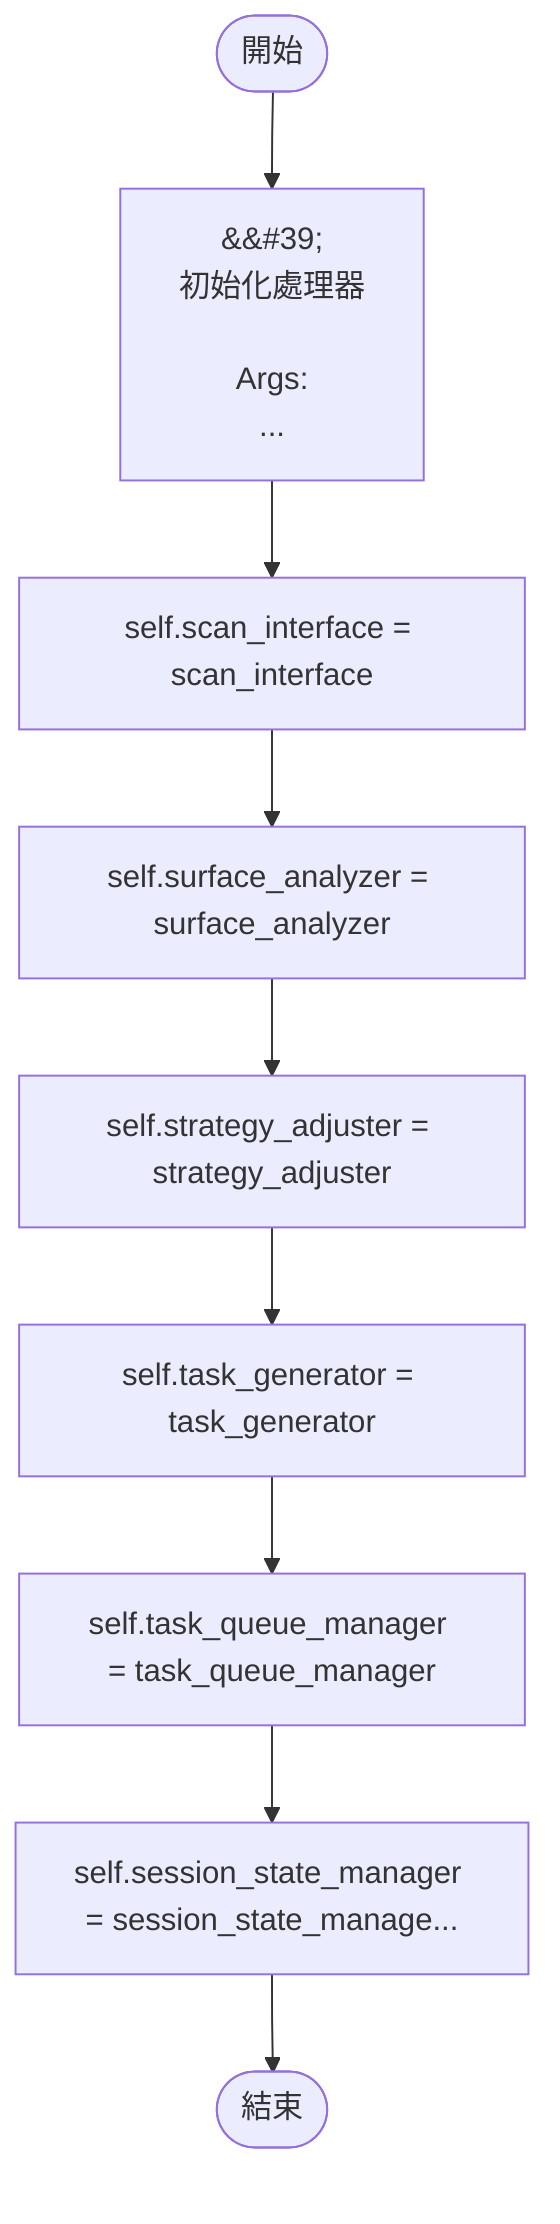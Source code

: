 flowchart TB
    n1([開始])
    n2([結束])
    n3[&amp;&#35;39;\n        初始化處理器\n\n        Args:\n         ...]
    n4[self.scan_interface = scan_interface]
    n5[self.surface_analyzer = surface_analyzer]
    n6[self.strategy_adjuster = strategy_adjuster]
    n7[self.task_generator = task_generator]
    n8[self.task_queue_manager = task_queue_manager]
    n9[self.session_state_manager = session_state_manage...]
    n1 --> n3
    n3 --> n4
    n4 --> n5
    n5 --> n6
    n6 --> n7
    n7 --> n8
    n8 --> n9
    n9 --> n2